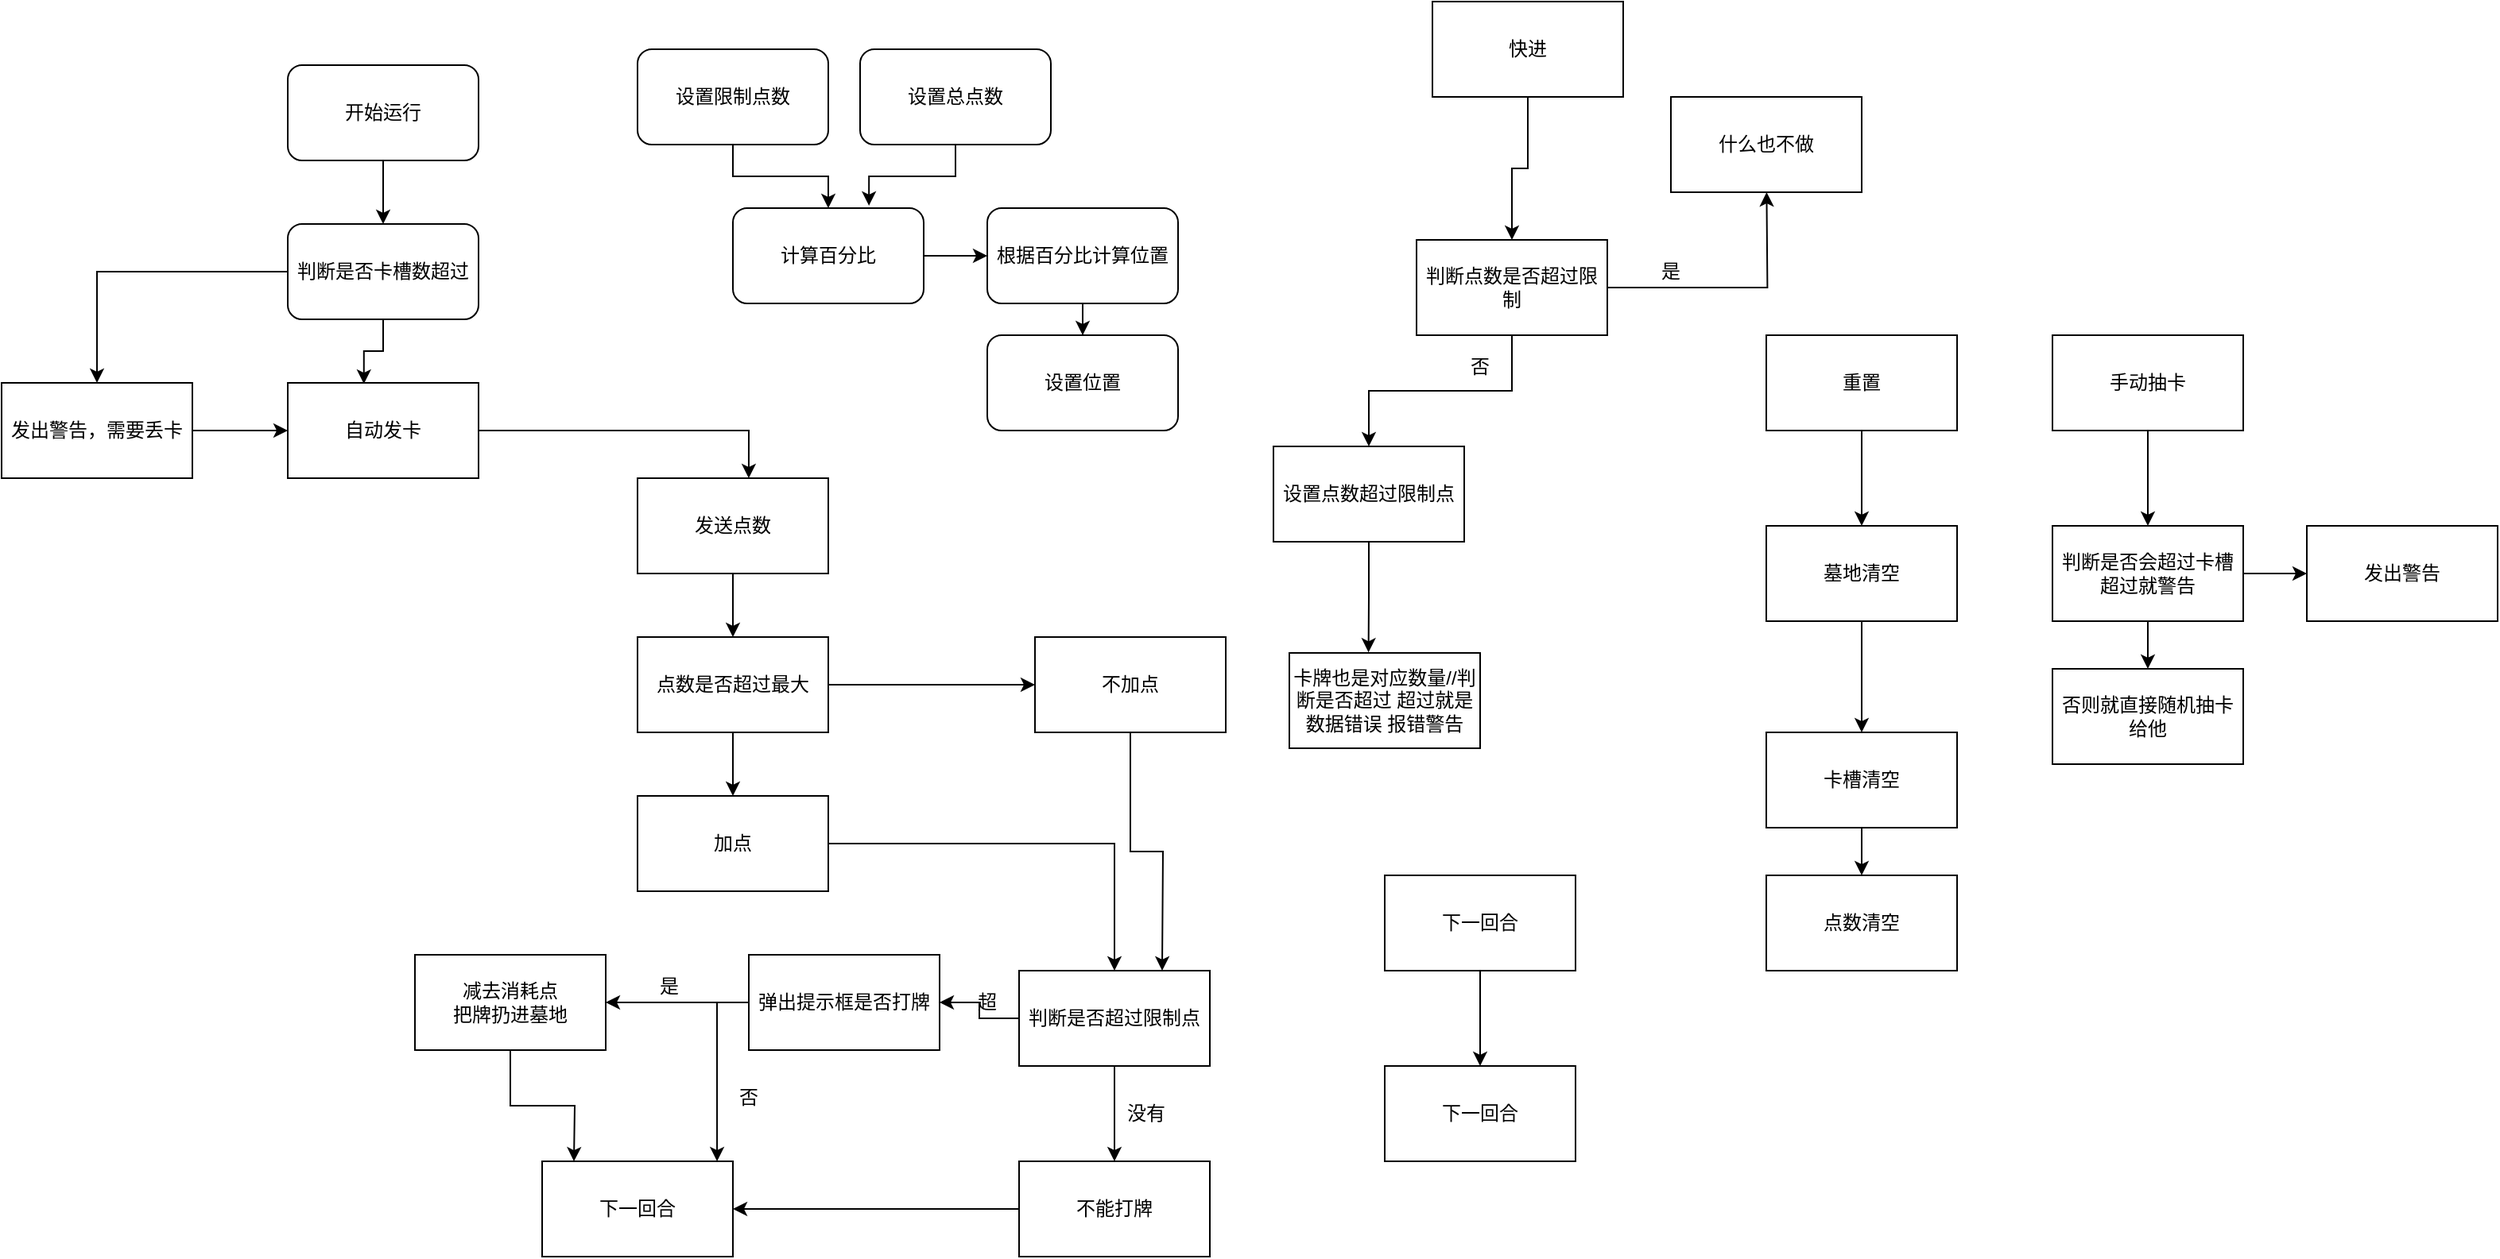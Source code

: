 <mxfile version="12.2.7" type="github" pages="1"><diagram id="SsqrSxo1RLmoiPWdW-qb" name="Page-1"><mxGraphModel dx="1592" dy="823" grid="1" gridSize="10" guides="1" tooltips="1" connect="1" arrows="1" fold="1" page="1" pageScale="1" pageWidth="1600" pageHeight="900" math="0" shadow="0"><root><mxCell id="0"/><mxCell id="1" parent="0"/><mxCell id="7LqxJHIiA_rqX70DHhKK-10" style="edgeStyle=orthogonalEdgeStyle;rounded=0;orthogonalLoop=1;jettySize=auto;html=1;" edge="1" parent="1" source="7LqxJHIiA_rqX70DHhKK-1" target="7LqxJHIiA_rqX70DHhKK-6"><mxGeometry relative="1" as="geometry"/></mxCell><mxCell id="7LqxJHIiA_rqX70DHhKK-1" value="开始运行" style="rounded=1;whiteSpace=wrap;html=1;" vertex="1" parent="1"><mxGeometry x="200" y="50" width="120" height="60" as="geometry"/></mxCell><mxCell id="7LqxJHIiA_rqX70DHhKK-45" style="edgeStyle=orthogonalEdgeStyle;rounded=0;orthogonalLoop=1;jettySize=auto;html=1;entryX=0.583;entryY=0;entryDx=0;entryDy=0;entryPerimeter=0;" edge="1" parent="1" source="7LqxJHIiA_rqX70DHhKK-2" target="7LqxJHIiA_rqX70DHhKK-4"><mxGeometry relative="1" as="geometry"/></mxCell><mxCell id="7LqxJHIiA_rqX70DHhKK-2" value="自动发卡" style="rounded=0;whiteSpace=wrap;html=1;" vertex="1" parent="1"><mxGeometry x="200" y="250" width="120" height="60" as="geometry"/></mxCell><mxCell id="7LqxJHIiA_rqX70DHhKK-18" style="edgeStyle=orthogonalEdgeStyle;rounded=0;orthogonalLoop=1;jettySize=auto;html=1;" edge="1" parent="1" source="7LqxJHIiA_rqX70DHhKK-4" target="7LqxJHIiA_rqX70DHhKK-17"><mxGeometry relative="1" as="geometry"/></mxCell><mxCell id="7LqxJHIiA_rqX70DHhKK-4" value="发送点数" style="rounded=0;whiteSpace=wrap;html=1;" vertex="1" parent="1"><mxGeometry x="420" y="310" width="120" height="60" as="geometry"/></mxCell><mxCell id="7LqxJHIiA_rqX70DHhKK-13" style="edgeStyle=orthogonalEdgeStyle;rounded=0;orthogonalLoop=1;jettySize=auto;html=1;" edge="1" parent="1" source="7LqxJHIiA_rqX70DHhKK-6" target="7LqxJHIiA_rqX70DHhKK-12"><mxGeometry relative="1" as="geometry"/></mxCell><mxCell id="7LqxJHIiA_rqX70DHhKK-44" style="edgeStyle=orthogonalEdgeStyle;rounded=0;orthogonalLoop=1;jettySize=auto;html=1;entryX=0.399;entryY=0.01;entryDx=0;entryDy=0;entryPerimeter=0;" edge="1" parent="1" source="7LqxJHIiA_rqX70DHhKK-6" target="7LqxJHIiA_rqX70DHhKK-2"><mxGeometry relative="1" as="geometry"><Array as="points"><mxPoint x="260" y="230"/><mxPoint x="248" y="230"/></Array></mxGeometry></mxCell><mxCell id="7LqxJHIiA_rqX70DHhKK-6" value="判断是否卡槽数超过" style="rounded=1;whiteSpace=wrap;html=1;" vertex="1" parent="1"><mxGeometry x="200" y="150" width="120" height="60" as="geometry"/></mxCell><mxCell id="7LqxJHIiA_rqX70DHhKK-43" style="edgeStyle=orthogonalEdgeStyle;rounded=0;orthogonalLoop=1;jettySize=auto;html=1;entryX=0;entryY=0.5;entryDx=0;entryDy=0;" edge="1" parent="1" source="7LqxJHIiA_rqX70DHhKK-12" target="7LqxJHIiA_rqX70DHhKK-2"><mxGeometry relative="1" as="geometry"/></mxCell><mxCell id="7LqxJHIiA_rqX70DHhKK-12" value="发出警告，需要丢卡" style="rounded=0;whiteSpace=wrap;html=1;" vertex="1" parent="1"><mxGeometry x="20" y="250" width="120" height="60" as="geometry"/></mxCell><mxCell id="7LqxJHIiA_rqX70DHhKK-23" style="edgeStyle=orthogonalEdgeStyle;rounded=0;orthogonalLoop=1;jettySize=auto;html=1;entryX=0.5;entryY=0;entryDx=0;entryDy=0;" edge="1" parent="1" source="7LqxJHIiA_rqX70DHhKK-16" target="7LqxJHIiA_rqX70DHhKK-22"><mxGeometry relative="1" as="geometry"/></mxCell><mxCell id="7LqxJHIiA_rqX70DHhKK-16" value="加点" style="rounded=0;whiteSpace=wrap;html=1;" vertex="1" parent="1"><mxGeometry x="420" y="510" width="120" height="60" as="geometry"/></mxCell><mxCell id="7LqxJHIiA_rqX70DHhKK-19" style="edgeStyle=orthogonalEdgeStyle;rounded=0;orthogonalLoop=1;jettySize=auto;html=1;" edge="1" parent="1" source="7LqxJHIiA_rqX70DHhKK-17" target="7LqxJHIiA_rqX70DHhKK-16"><mxGeometry relative="1" as="geometry"/></mxCell><mxCell id="7LqxJHIiA_rqX70DHhKK-21" style="edgeStyle=orthogonalEdgeStyle;rounded=0;orthogonalLoop=1;jettySize=auto;html=1;" edge="1" parent="1" source="7LqxJHIiA_rqX70DHhKK-17" target="7LqxJHIiA_rqX70DHhKK-20"><mxGeometry relative="1" as="geometry"/></mxCell><mxCell id="7LqxJHIiA_rqX70DHhKK-17" value="点数是否超过最大" style="rounded=0;whiteSpace=wrap;html=1;" vertex="1" parent="1"><mxGeometry x="420" y="410" width="120" height="60" as="geometry"/></mxCell><mxCell id="7LqxJHIiA_rqX70DHhKK-25" style="edgeStyle=orthogonalEdgeStyle;rounded=0;orthogonalLoop=1;jettySize=auto;html=1;" edge="1" parent="1" source="7LqxJHIiA_rqX70DHhKK-20"><mxGeometry relative="1" as="geometry"><mxPoint x="750" y="620" as="targetPoint"/></mxGeometry></mxCell><mxCell id="7LqxJHIiA_rqX70DHhKK-20" value="不加点" style="rounded=0;whiteSpace=wrap;html=1;" vertex="1" parent="1"><mxGeometry x="670" y="410" width="120" height="60" as="geometry"/></mxCell><mxCell id="7LqxJHIiA_rqX70DHhKK-27" style="edgeStyle=orthogonalEdgeStyle;rounded=0;orthogonalLoop=1;jettySize=auto;html=1;entryX=1;entryY=0.5;entryDx=0;entryDy=0;" edge="1" parent="1" source="7LqxJHIiA_rqX70DHhKK-22" target="7LqxJHIiA_rqX70DHhKK-26"><mxGeometry relative="1" as="geometry"/></mxCell><mxCell id="7LqxJHIiA_rqX70DHhKK-29" style="edgeStyle=orthogonalEdgeStyle;rounded=0;orthogonalLoop=1;jettySize=auto;html=1;entryX=0.5;entryY=0;entryDx=0;entryDy=0;" edge="1" parent="1" source="7LqxJHIiA_rqX70DHhKK-22" target="7LqxJHIiA_rqX70DHhKK-28"><mxGeometry relative="1" as="geometry"/></mxCell><mxCell id="7LqxJHIiA_rqX70DHhKK-22" value="判断是否超过限制点" style="rounded=0;whiteSpace=wrap;html=1;" vertex="1" parent="1"><mxGeometry x="660" y="620" width="120" height="60" as="geometry"/></mxCell><mxCell id="7LqxJHIiA_rqX70DHhKK-33" style="edgeStyle=orthogonalEdgeStyle;rounded=0;orthogonalLoop=1;jettySize=auto;html=1;" edge="1" parent="1" source="7LqxJHIiA_rqX70DHhKK-26" target="7LqxJHIiA_rqX70DHhKK-32"><mxGeometry relative="1" as="geometry"/></mxCell><mxCell id="7LqxJHIiA_rqX70DHhKK-38" style="edgeStyle=orthogonalEdgeStyle;rounded=0;orthogonalLoop=1;jettySize=auto;html=1;entryX=0.917;entryY=0;entryDx=0;entryDy=0;entryPerimeter=0;" edge="1" parent="1" source="7LqxJHIiA_rqX70DHhKK-26" target="7LqxJHIiA_rqX70DHhKK-34"><mxGeometry relative="1" as="geometry"/></mxCell><mxCell id="7LqxJHIiA_rqX70DHhKK-26" value="弹出提示框是否打牌" style="rounded=0;whiteSpace=wrap;html=1;" vertex="1" parent="1"><mxGeometry x="490" y="610" width="120" height="60" as="geometry"/></mxCell><mxCell id="7LqxJHIiA_rqX70DHhKK-36" style="edgeStyle=orthogonalEdgeStyle;rounded=0;orthogonalLoop=1;jettySize=auto;html=1;" edge="1" parent="1" source="7LqxJHIiA_rqX70DHhKK-28" target="7LqxJHIiA_rqX70DHhKK-34"><mxGeometry relative="1" as="geometry"/></mxCell><mxCell id="7LqxJHIiA_rqX70DHhKK-28" value="不能打牌" style="rounded=0;whiteSpace=wrap;html=1;" vertex="1" parent="1"><mxGeometry x="660" y="740" width="120" height="60" as="geometry"/></mxCell><mxCell id="7LqxJHIiA_rqX70DHhKK-30" value="超" style="text;html=1;strokeColor=none;fillColor=none;align=center;verticalAlign=middle;whiteSpace=wrap;rounded=0;" vertex="1" parent="1"><mxGeometry x="620" y="630" width="40" height="20" as="geometry"/></mxCell><mxCell id="7LqxJHIiA_rqX70DHhKK-31" value="没有" style="text;html=1;strokeColor=none;fillColor=none;align=center;verticalAlign=middle;whiteSpace=wrap;rounded=0;" vertex="1" parent="1"><mxGeometry x="720" y="700" width="40" height="20" as="geometry"/></mxCell><mxCell id="7LqxJHIiA_rqX70DHhKK-35" style="edgeStyle=orthogonalEdgeStyle;rounded=0;orthogonalLoop=1;jettySize=auto;html=1;" edge="1" parent="1" source="7LqxJHIiA_rqX70DHhKK-32"><mxGeometry relative="1" as="geometry"><mxPoint x="380" y="740" as="targetPoint"/></mxGeometry></mxCell><mxCell id="7LqxJHIiA_rqX70DHhKK-32" value="减去消耗点&lt;br&gt;把牌扔进墓地" style="rounded=0;whiteSpace=wrap;html=1;" vertex="1" parent="1"><mxGeometry x="280" y="610" width="120" height="60" as="geometry"/></mxCell><mxCell id="7LqxJHIiA_rqX70DHhKK-34" value="下一回合" style="rounded=0;whiteSpace=wrap;html=1;" vertex="1" parent="1"><mxGeometry x="360" y="740" width="120" height="60" as="geometry"/></mxCell><mxCell id="7LqxJHIiA_rqX70DHhKK-39" value="是" style="text;html=1;strokeColor=none;fillColor=none;align=center;verticalAlign=middle;whiteSpace=wrap;rounded=0;" vertex="1" parent="1"><mxGeometry x="420" y="620" width="40" height="20" as="geometry"/></mxCell><mxCell id="7LqxJHIiA_rqX70DHhKK-40" value="否" style="text;html=1;strokeColor=none;fillColor=none;align=center;verticalAlign=middle;whiteSpace=wrap;rounded=0;" vertex="1" parent="1"><mxGeometry x="470" y="690" width="40" height="20" as="geometry"/></mxCell><mxCell id="7LqxJHIiA_rqX70DHhKK-57" style="edgeStyle=orthogonalEdgeStyle;rounded=0;orthogonalLoop=1;jettySize=auto;html=1;" edge="1" parent="1" source="7LqxJHIiA_rqX70DHhKK-46" target="7LqxJHIiA_rqX70DHhKK-54"><mxGeometry relative="1" as="geometry"/></mxCell><mxCell id="7LqxJHIiA_rqX70DHhKK-46" value="重置" style="rounded=0;whiteSpace=wrap;html=1;" vertex="1" parent="1"><mxGeometry x="1130" y="220" width="120" height="60" as="geometry"/></mxCell><mxCell id="7LqxJHIiA_rqX70DHhKK-63" style="edgeStyle=orthogonalEdgeStyle;rounded=0;orthogonalLoop=1;jettySize=auto;html=1;entryX=0.5;entryY=0;entryDx=0;entryDy=0;" edge="1" parent="1" source="7LqxJHIiA_rqX70DHhKK-47" target="7LqxJHIiA_rqX70DHhKK-62"><mxGeometry relative="1" as="geometry"/></mxCell><mxCell id="7LqxJHIiA_rqX70DHhKK-47" value="手动抽卡" style="rounded=0;whiteSpace=wrap;html=1;" vertex="1" parent="1"><mxGeometry x="1310" y="220" width="120" height="60" as="geometry"/></mxCell><mxCell id="7LqxJHIiA_rqX70DHhKK-50" style="edgeStyle=orthogonalEdgeStyle;rounded=0;orthogonalLoop=1;jettySize=auto;html=1;" edge="1" parent="1" source="7LqxJHIiA_rqX70DHhKK-48" target="7LqxJHIiA_rqX70DHhKK-49"><mxGeometry relative="1" as="geometry"/></mxCell><mxCell id="7LqxJHIiA_rqX70DHhKK-48" value="判断点数是否超过限制" style="rounded=0;whiteSpace=wrap;html=1;" vertex="1" parent="1"><mxGeometry x="910" y="160" width="120" height="60" as="geometry"/></mxCell><mxCell id="7LqxJHIiA_rqX70DHhKK-75" style="edgeStyle=orthogonalEdgeStyle;rounded=0;orthogonalLoop=1;jettySize=auto;html=1;entryX=0.415;entryY=-0.006;entryDx=0;entryDy=0;entryPerimeter=0;" edge="1" parent="1" source="7LqxJHIiA_rqX70DHhKK-49" target="7LqxJHIiA_rqX70DHhKK-51"><mxGeometry relative="1" as="geometry"/></mxCell><mxCell id="7LqxJHIiA_rqX70DHhKK-49" value="设置点数超过限制点" style="rounded=0;whiteSpace=wrap;html=1;" vertex="1" parent="1"><mxGeometry x="820" y="290" width="120" height="60" as="geometry"/></mxCell><mxCell id="7LqxJHIiA_rqX70DHhKK-51" value="卡牌也是对应数量//判断是否超过 超过就是数据错误 报错警告" style="rounded=0;whiteSpace=wrap;html=1;" vertex="1" parent="1"><mxGeometry x="830" y="420" width="120" height="60" as="geometry"/></mxCell><mxCell id="7LqxJHIiA_rqX70DHhKK-59" style="edgeStyle=orthogonalEdgeStyle;rounded=0;orthogonalLoop=1;jettySize=auto;html=1;" edge="1" parent="1" source="7LqxJHIiA_rqX70DHhKK-54" target="7LqxJHIiA_rqX70DHhKK-58"><mxGeometry relative="1" as="geometry"/></mxCell><mxCell id="7LqxJHIiA_rqX70DHhKK-54" value="墓地清空" style="rounded=0;whiteSpace=wrap;html=1;" vertex="1" parent="1"><mxGeometry x="1130" y="340" width="120" height="60" as="geometry"/></mxCell><mxCell id="7LqxJHIiA_rqX70DHhKK-61" style="edgeStyle=orthogonalEdgeStyle;rounded=0;orthogonalLoop=1;jettySize=auto;html=1;" edge="1" parent="1" source="7LqxJHIiA_rqX70DHhKK-58" target="7LqxJHIiA_rqX70DHhKK-60"><mxGeometry relative="1" as="geometry"/></mxCell><mxCell id="7LqxJHIiA_rqX70DHhKK-58" value="卡槽清空" style="rounded=0;whiteSpace=wrap;html=1;" vertex="1" parent="1"><mxGeometry x="1130" y="470" width="120" height="60" as="geometry"/></mxCell><mxCell id="7LqxJHIiA_rqX70DHhKK-60" value="点数清空" style="rounded=0;whiteSpace=wrap;html=1;" vertex="1" parent="1"><mxGeometry x="1130" y="560" width="120" height="60" as="geometry"/></mxCell><mxCell id="7LqxJHIiA_rqX70DHhKK-65" style="edgeStyle=orthogonalEdgeStyle;rounded=0;orthogonalLoop=1;jettySize=auto;html=1;" edge="1" parent="1" source="7LqxJHIiA_rqX70DHhKK-62" target="7LqxJHIiA_rqX70DHhKK-64"><mxGeometry relative="1" as="geometry"/></mxCell><mxCell id="7LqxJHIiA_rqX70DHhKK-66" style="edgeStyle=orthogonalEdgeStyle;rounded=0;orthogonalLoop=1;jettySize=auto;html=1;" edge="1" parent="1" source="7LqxJHIiA_rqX70DHhKK-62"><mxGeometry relative="1" as="geometry"><mxPoint x="1470" y="370" as="targetPoint"/></mxGeometry></mxCell><mxCell id="7LqxJHIiA_rqX70DHhKK-62" value="判断是否会超过卡槽 超过就警告" style="rounded=0;whiteSpace=wrap;html=1;" vertex="1" parent="1"><mxGeometry x="1310" y="340" width="120" height="60" as="geometry"/></mxCell><mxCell id="7LqxJHIiA_rqX70DHhKK-64" value="否则就直接随机抽卡给他" style="rounded=0;whiteSpace=wrap;html=1;" vertex="1" parent="1"><mxGeometry x="1310" y="430" width="120" height="60" as="geometry"/></mxCell><mxCell id="7LqxJHIiA_rqX70DHhKK-67" value="发出警告" style="rounded=0;whiteSpace=wrap;html=1;" vertex="1" parent="1"><mxGeometry x="1470" y="340" width="120" height="60" as="geometry"/></mxCell><mxCell id="7LqxJHIiA_rqX70DHhKK-70" style="edgeStyle=orthogonalEdgeStyle;rounded=0;orthogonalLoop=1;jettySize=auto;html=1;" edge="1" parent="1" source="7LqxJHIiA_rqX70DHhKK-68" target="7LqxJHIiA_rqX70DHhKK-69"><mxGeometry relative="1" as="geometry"/></mxCell><mxCell id="7LqxJHIiA_rqX70DHhKK-68" value="下一回合" style="rounded=0;whiteSpace=wrap;html=1;" vertex="1" parent="1"><mxGeometry x="890" y="560" width="120" height="60" as="geometry"/></mxCell><mxCell id="7LqxJHIiA_rqX70DHhKK-69" value="下一回合" style="rounded=0;whiteSpace=wrap;html=1;" vertex="1" parent="1"><mxGeometry x="890" y="680" width="120" height="60" as="geometry"/></mxCell><mxCell id="7LqxJHIiA_rqX70DHhKK-72" style="edgeStyle=orthogonalEdgeStyle;rounded=0;orthogonalLoop=1;jettySize=auto;html=1;" edge="1" parent="1" source="7LqxJHIiA_rqX70DHhKK-71" target="7LqxJHIiA_rqX70DHhKK-48"><mxGeometry relative="1" as="geometry"/></mxCell><mxCell id="7LqxJHIiA_rqX70DHhKK-71" value="快进" style="rounded=0;whiteSpace=wrap;html=1;" vertex="1" parent="1"><mxGeometry x="920" y="10" width="120" height="60" as="geometry"/></mxCell><mxCell id="7LqxJHIiA_rqX70DHhKK-73" value="否" style="text;html=1;strokeColor=none;fillColor=none;align=center;verticalAlign=middle;whiteSpace=wrap;rounded=0;" vertex="1" parent="1"><mxGeometry x="930" y="230" width="40" height="20" as="geometry"/></mxCell><mxCell id="7LqxJHIiA_rqX70DHhKK-78" style="edgeStyle=orthogonalEdgeStyle;rounded=0;orthogonalLoop=1;jettySize=auto;html=1;" edge="1" parent="1" source="7LqxJHIiA_rqX70DHhKK-48"><mxGeometry relative="1" as="geometry"><mxPoint x="1130.2" y="130" as="targetPoint"/><mxPoint x="1030" y="190" as="sourcePoint"/></mxGeometry></mxCell><mxCell id="7LqxJHIiA_rqX70DHhKK-79" value="是" style="text;html=1;strokeColor=none;fillColor=none;align=center;verticalAlign=middle;whiteSpace=wrap;rounded=0;" vertex="1" parent="1"><mxGeometry x="1050" y="170" width="40" height="20" as="geometry"/></mxCell><mxCell id="7LqxJHIiA_rqX70DHhKK-80" value="什么也不做" style="rounded=0;whiteSpace=wrap;html=1;" vertex="1" parent="1"><mxGeometry x="1070" y="70" width="120" height="60" as="geometry"/></mxCell><mxCell id="7LqxJHIiA_rqX70DHhKK-85" style="edgeStyle=orthogonalEdgeStyle;rounded=0;orthogonalLoop=1;jettySize=auto;html=1;entryX=0.713;entryY=-0.026;entryDx=0;entryDy=0;entryPerimeter=0;" edge="1" parent="1" source="7LqxJHIiA_rqX70DHhKK-81" target="7LqxJHIiA_rqX70DHhKK-83"><mxGeometry relative="1" as="geometry"/></mxCell><mxCell id="7LqxJHIiA_rqX70DHhKK-81" value="设置总点数" style="rounded=1;whiteSpace=wrap;html=1;" vertex="1" parent="1"><mxGeometry x="560" y="40" width="120" height="60" as="geometry"/></mxCell><mxCell id="7LqxJHIiA_rqX70DHhKK-84" style="edgeStyle=orthogonalEdgeStyle;rounded=0;orthogonalLoop=1;jettySize=auto;html=1;entryX=0.5;entryY=0;entryDx=0;entryDy=0;" edge="1" parent="1" source="7LqxJHIiA_rqX70DHhKK-82" target="7LqxJHIiA_rqX70DHhKK-83"><mxGeometry relative="1" as="geometry"/></mxCell><mxCell id="7LqxJHIiA_rqX70DHhKK-82" value="设置限制点数" style="rounded=1;whiteSpace=wrap;html=1;" vertex="1" parent="1"><mxGeometry x="420" y="40" width="120" height="60" as="geometry"/></mxCell><mxCell id="7LqxJHIiA_rqX70DHhKK-87" style="edgeStyle=orthogonalEdgeStyle;rounded=0;orthogonalLoop=1;jettySize=auto;html=1;" edge="1" parent="1" source="7LqxJHIiA_rqX70DHhKK-83" target="7LqxJHIiA_rqX70DHhKK-86"><mxGeometry relative="1" as="geometry"/></mxCell><mxCell id="7LqxJHIiA_rqX70DHhKK-83" value="计算百分比" style="rounded=1;whiteSpace=wrap;html=1;" vertex="1" parent="1"><mxGeometry x="480" y="140" width="120" height="60" as="geometry"/></mxCell><mxCell id="7LqxJHIiA_rqX70DHhKK-89" style="edgeStyle=orthogonalEdgeStyle;rounded=0;orthogonalLoop=1;jettySize=auto;html=1;" edge="1" parent="1" source="7LqxJHIiA_rqX70DHhKK-86" target="7LqxJHIiA_rqX70DHhKK-88"><mxGeometry relative="1" as="geometry"/></mxCell><mxCell id="7LqxJHIiA_rqX70DHhKK-86" value="根据百分比计算位置" style="rounded=1;whiteSpace=wrap;html=1;" vertex="1" parent="1"><mxGeometry x="640" y="140" width="120" height="60" as="geometry"/></mxCell><mxCell id="7LqxJHIiA_rqX70DHhKK-88" value="设置位置" style="rounded=1;whiteSpace=wrap;html=1;" vertex="1" parent="1"><mxGeometry x="640" y="220" width="120" height="60" as="geometry"/></mxCell></root></mxGraphModel></diagram></mxfile>